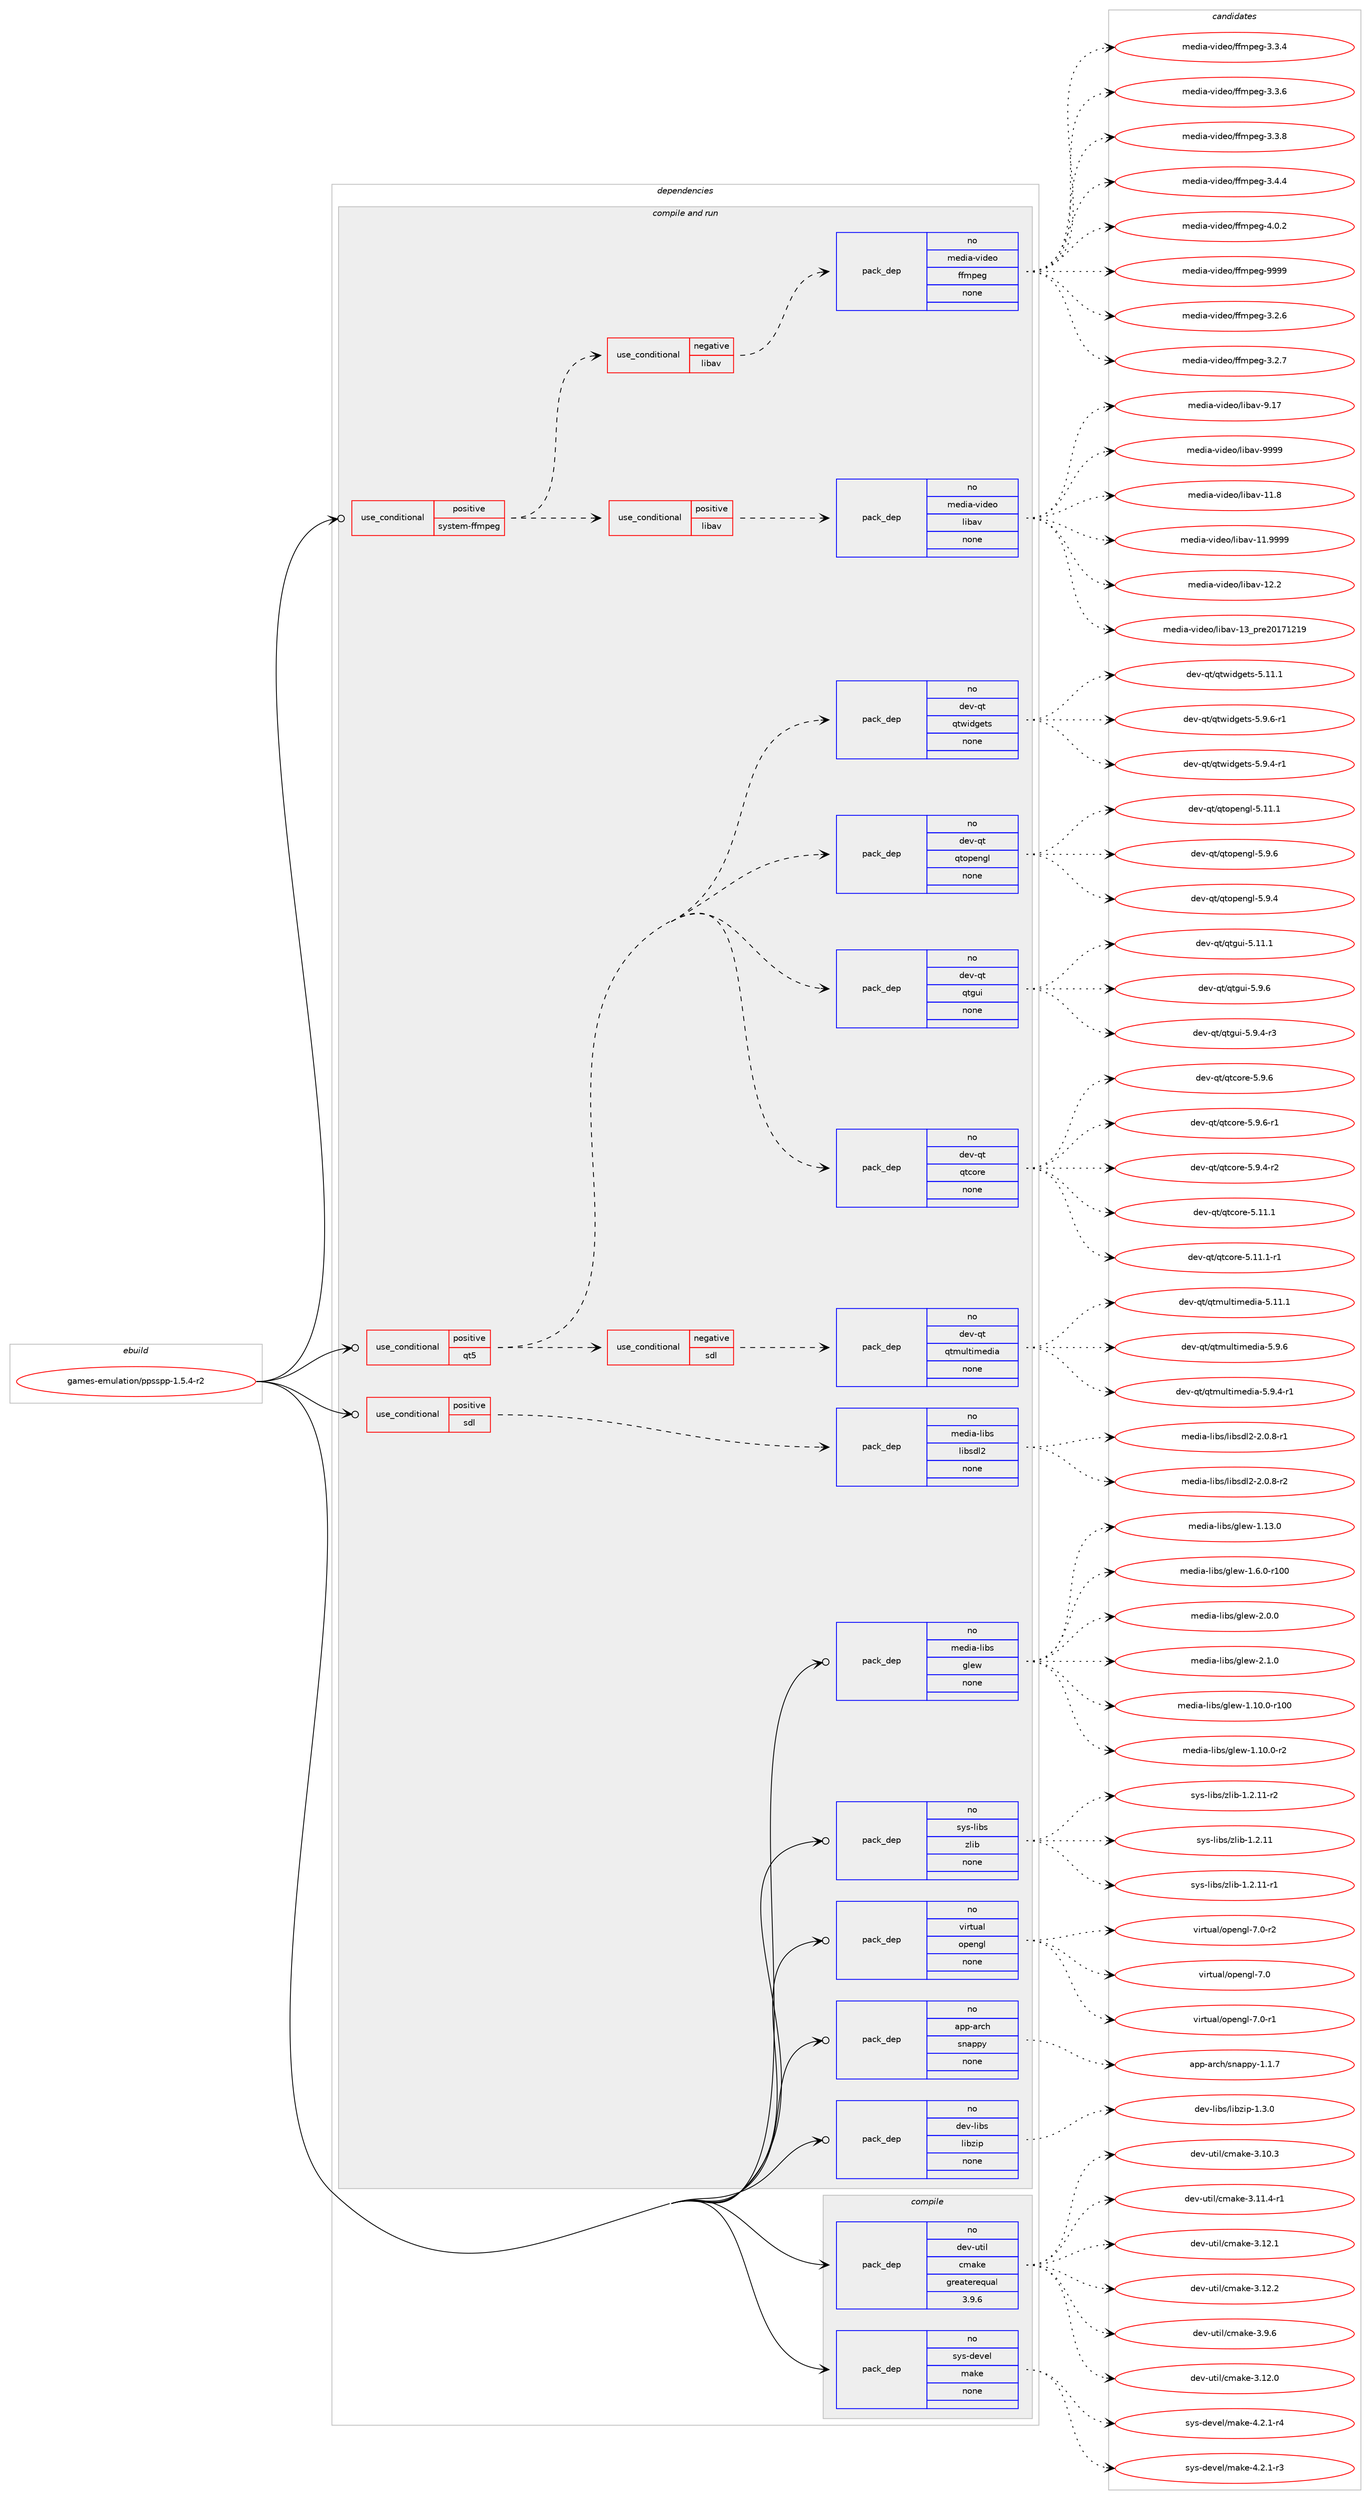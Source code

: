 digraph prolog {

# *************
# Graph options
# *************

newrank=true;
concentrate=true;
compound=true;
graph [rankdir=LR,fontname=Helvetica,fontsize=10,ranksep=1.5];#, ranksep=2.5, nodesep=0.2];
edge  [arrowhead=vee];
node  [fontname=Helvetica,fontsize=10];

# **********
# The ebuild
# **********

subgraph cluster_leftcol {
color=gray;
rank=same;
label=<<i>ebuild</i>>;
id [label="games-emulation/ppsspp-1.5.4-r2", color=red, width=4, href="../games-emulation/ppsspp-1.5.4-r2.svg"];
}

# ****************
# The dependencies
# ****************

subgraph cluster_midcol {
color=gray;
label=<<i>dependencies</i>>;
subgraph cluster_compile {
fillcolor="#eeeeee";
style=filled;
label=<<i>compile</i>>;
subgraph pack5302 {
dependency8124 [label=<<TABLE BORDER="0" CELLBORDER="1" CELLSPACING="0" CELLPADDING="4" WIDTH="220"><TR><TD ROWSPAN="6" CELLPADDING="30">pack_dep</TD></TR><TR><TD WIDTH="110">no</TD></TR><TR><TD>dev-util</TD></TR><TR><TD>cmake</TD></TR><TR><TD>greaterequal</TD></TR><TR><TD>3.9.6</TD></TR></TABLE>>, shape=none, color=blue];
}
id:e -> dependency8124:w [weight=20,style="solid",arrowhead="vee"];
subgraph pack5303 {
dependency8125 [label=<<TABLE BORDER="0" CELLBORDER="1" CELLSPACING="0" CELLPADDING="4" WIDTH="220"><TR><TD ROWSPAN="6" CELLPADDING="30">pack_dep</TD></TR><TR><TD WIDTH="110">no</TD></TR><TR><TD>sys-devel</TD></TR><TR><TD>make</TD></TR><TR><TD>none</TD></TR><TR><TD></TD></TR></TABLE>>, shape=none, color=blue];
}
id:e -> dependency8125:w [weight=20,style="solid",arrowhead="vee"];
}
subgraph cluster_compileandrun {
fillcolor="#eeeeee";
style=filled;
label=<<i>compile and run</i>>;
subgraph cond2683 {
dependency8126 [label=<<TABLE BORDER="0" CELLBORDER="1" CELLSPACING="0" CELLPADDING="4"><TR><TD ROWSPAN="3" CELLPADDING="10">use_conditional</TD></TR><TR><TD>positive</TD></TR><TR><TD>qt5</TD></TR></TABLE>>, shape=none, color=red];
subgraph pack5304 {
dependency8127 [label=<<TABLE BORDER="0" CELLBORDER="1" CELLSPACING="0" CELLPADDING="4" WIDTH="220"><TR><TD ROWSPAN="6" CELLPADDING="30">pack_dep</TD></TR><TR><TD WIDTH="110">no</TD></TR><TR><TD>dev-qt</TD></TR><TR><TD>qtcore</TD></TR><TR><TD>none</TD></TR><TR><TD></TD></TR></TABLE>>, shape=none, color=blue];
}
dependency8126:e -> dependency8127:w [weight=20,style="dashed",arrowhead="vee"];
subgraph pack5305 {
dependency8128 [label=<<TABLE BORDER="0" CELLBORDER="1" CELLSPACING="0" CELLPADDING="4" WIDTH="220"><TR><TD ROWSPAN="6" CELLPADDING="30">pack_dep</TD></TR><TR><TD WIDTH="110">no</TD></TR><TR><TD>dev-qt</TD></TR><TR><TD>qtgui</TD></TR><TR><TD>none</TD></TR><TR><TD></TD></TR></TABLE>>, shape=none, color=blue];
}
dependency8126:e -> dependency8128:w [weight=20,style="dashed",arrowhead="vee"];
subgraph pack5306 {
dependency8129 [label=<<TABLE BORDER="0" CELLBORDER="1" CELLSPACING="0" CELLPADDING="4" WIDTH="220"><TR><TD ROWSPAN="6" CELLPADDING="30">pack_dep</TD></TR><TR><TD WIDTH="110">no</TD></TR><TR><TD>dev-qt</TD></TR><TR><TD>qtopengl</TD></TR><TR><TD>none</TD></TR><TR><TD></TD></TR></TABLE>>, shape=none, color=blue];
}
dependency8126:e -> dependency8129:w [weight=20,style="dashed",arrowhead="vee"];
subgraph pack5307 {
dependency8130 [label=<<TABLE BORDER="0" CELLBORDER="1" CELLSPACING="0" CELLPADDING="4" WIDTH="220"><TR><TD ROWSPAN="6" CELLPADDING="30">pack_dep</TD></TR><TR><TD WIDTH="110">no</TD></TR><TR><TD>dev-qt</TD></TR><TR><TD>qtwidgets</TD></TR><TR><TD>none</TD></TR><TR><TD></TD></TR></TABLE>>, shape=none, color=blue];
}
dependency8126:e -> dependency8130:w [weight=20,style="dashed",arrowhead="vee"];
subgraph cond2684 {
dependency8131 [label=<<TABLE BORDER="0" CELLBORDER="1" CELLSPACING="0" CELLPADDING="4"><TR><TD ROWSPAN="3" CELLPADDING="10">use_conditional</TD></TR><TR><TD>negative</TD></TR><TR><TD>sdl</TD></TR></TABLE>>, shape=none, color=red];
subgraph pack5308 {
dependency8132 [label=<<TABLE BORDER="0" CELLBORDER="1" CELLSPACING="0" CELLPADDING="4" WIDTH="220"><TR><TD ROWSPAN="6" CELLPADDING="30">pack_dep</TD></TR><TR><TD WIDTH="110">no</TD></TR><TR><TD>dev-qt</TD></TR><TR><TD>qtmultimedia</TD></TR><TR><TD>none</TD></TR><TR><TD></TD></TR></TABLE>>, shape=none, color=blue];
}
dependency8131:e -> dependency8132:w [weight=20,style="dashed",arrowhead="vee"];
}
dependency8126:e -> dependency8131:w [weight=20,style="dashed",arrowhead="vee"];
}
id:e -> dependency8126:w [weight=20,style="solid",arrowhead="odotvee"];
subgraph cond2685 {
dependency8133 [label=<<TABLE BORDER="0" CELLBORDER="1" CELLSPACING="0" CELLPADDING="4"><TR><TD ROWSPAN="3" CELLPADDING="10">use_conditional</TD></TR><TR><TD>positive</TD></TR><TR><TD>sdl</TD></TR></TABLE>>, shape=none, color=red];
subgraph pack5309 {
dependency8134 [label=<<TABLE BORDER="0" CELLBORDER="1" CELLSPACING="0" CELLPADDING="4" WIDTH="220"><TR><TD ROWSPAN="6" CELLPADDING="30">pack_dep</TD></TR><TR><TD WIDTH="110">no</TD></TR><TR><TD>media-libs</TD></TR><TR><TD>libsdl2</TD></TR><TR><TD>none</TD></TR><TR><TD></TD></TR></TABLE>>, shape=none, color=blue];
}
dependency8133:e -> dependency8134:w [weight=20,style="dashed",arrowhead="vee"];
}
id:e -> dependency8133:w [weight=20,style="solid",arrowhead="odotvee"];
subgraph cond2686 {
dependency8135 [label=<<TABLE BORDER="0" CELLBORDER="1" CELLSPACING="0" CELLPADDING="4"><TR><TD ROWSPAN="3" CELLPADDING="10">use_conditional</TD></TR><TR><TD>positive</TD></TR><TR><TD>system-ffmpeg</TD></TR></TABLE>>, shape=none, color=red];
subgraph cond2687 {
dependency8136 [label=<<TABLE BORDER="0" CELLBORDER="1" CELLSPACING="0" CELLPADDING="4"><TR><TD ROWSPAN="3" CELLPADDING="10">use_conditional</TD></TR><TR><TD>negative</TD></TR><TR><TD>libav</TD></TR></TABLE>>, shape=none, color=red];
subgraph pack5310 {
dependency8137 [label=<<TABLE BORDER="0" CELLBORDER="1" CELLSPACING="0" CELLPADDING="4" WIDTH="220"><TR><TD ROWSPAN="6" CELLPADDING="30">pack_dep</TD></TR><TR><TD WIDTH="110">no</TD></TR><TR><TD>media-video</TD></TR><TR><TD>ffmpeg</TD></TR><TR><TD>none</TD></TR><TR><TD></TD></TR></TABLE>>, shape=none, color=blue];
}
dependency8136:e -> dependency8137:w [weight=20,style="dashed",arrowhead="vee"];
}
dependency8135:e -> dependency8136:w [weight=20,style="dashed",arrowhead="vee"];
subgraph cond2688 {
dependency8138 [label=<<TABLE BORDER="0" CELLBORDER="1" CELLSPACING="0" CELLPADDING="4"><TR><TD ROWSPAN="3" CELLPADDING="10">use_conditional</TD></TR><TR><TD>positive</TD></TR><TR><TD>libav</TD></TR></TABLE>>, shape=none, color=red];
subgraph pack5311 {
dependency8139 [label=<<TABLE BORDER="0" CELLBORDER="1" CELLSPACING="0" CELLPADDING="4" WIDTH="220"><TR><TD ROWSPAN="6" CELLPADDING="30">pack_dep</TD></TR><TR><TD WIDTH="110">no</TD></TR><TR><TD>media-video</TD></TR><TR><TD>libav</TD></TR><TR><TD>none</TD></TR><TR><TD></TD></TR></TABLE>>, shape=none, color=blue];
}
dependency8138:e -> dependency8139:w [weight=20,style="dashed",arrowhead="vee"];
}
dependency8135:e -> dependency8138:w [weight=20,style="dashed",arrowhead="vee"];
}
id:e -> dependency8135:w [weight=20,style="solid",arrowhead="odotvee"];
subgraph pack5312 {
dependency8140 [label=<<TABLE BORDER="0" CELLBORDER="1" CELLSPACING="0" CELLPADDING="4" WIDTH="220"><TR><TD ROWSPAN="6" CELLPADDING="30">pack_dep</TD></TR><TR><TD WIDTH="110">no</TD></TR><TR><TD>app-arch</TD></TR><TR><TD>snappy</TD></TR><TR><TD>none</TD></TR><TR><TD></TD></TR></TABLE>>, shape=none, color=blue];
}
id:e -> dependency8140:w [weight=20,style="solid",arrowhead="odotvee"];
subgraph pack5313 {
dependency8141 [label=<<TABLE BORDER="0" CELLBORDER="1" CELLSPACING="0" CELLPADDING="4" WIDTH="220"><TR><TD ROWSPAN="6" CELLPADDING="30">pack_dep</TD></TR><TR><TD WIDTH="110">no</TD></TR><TR><TD>dev-libs</TD></TR><TR><TD>libzip</TD></TR><TR><TD>none</TD></TR><TR><TD></TD></TR></TABLE>>, shape=none, color=blue];
}
id:e -> dependency8141:w [weight=20,style="solid",arrowhead="odotvee"];
subgraph pack5314 {
dependency8142 [label=<<TABLE BORDER="0" CELLBORDER="1" CELLSPACING="0" CELLPADDING="4" WIDTH="220"><TR><TD ROWSPAN="6" CELLPADDING="30">pack_dep</TD></TR><TR><TD WIDTH="110">no</TD></TR><TR><TD>media-libs</TD></TR><TR><TD>glew</TD></TR><TR><TD>none</TD></TR><TR><TD></TD></TR></TABLE>>, shape=none, color=blue];
}
id:e -> dependency8142:w [weight=20,style="solid",arrowhead="odotvee"];
subgraph pack5315 {
dependency8143 [label=<<TABLE BORDER="0" CELLBORDER="1" CELLSPACING="0" CELLPADDING="4" WIDTH="220"><TR><TD ROWSPAN="6" CELLPADDING="30">pack_dep</TD></TR><TR><TD WIDTH="110">no</TD></TR><TR><TD>sys-libs</TD></TR><TR><TD>zlib</TD></TR><TR><TD>none</TD></TR><TR><TD></TD></TR></TABLE>>, shape=none, color=blue];
}
id:e -> dependency8143:w [weight=20,style="solid",arrowhead="odotvee"];
subgraph pack5316 {
dependency8144 [label=<<TABLE BORDER="0" CELLBORDER="1" CELLSPACING="0" CELLPADDING="4" WIDTH="220"><TR><TD ROWSPAN="6" CELLPADDING="30">pack_dep</TD></TR><TR><TD WIDTH="110">no</TD></TR><TR><TD>virtual</TD></TR><TR><TD>opengl</TD></TR><TR><TD>none</TD></TR><TR><TD></TD></TR></TABLE>>, shape=none, color=blue];
}
id:e -> dependency8144:w [weight=20,style="solid",arrowhead="odotvee"];
}
subgraph cluster_run {
fillcolor="#eeeeee";
style=filled;
label=<<i>run</i>>;
}
}

# **************
# The candidates
# **************

subgraph cluster_choices {
rank=same;
color=gray;
label=<<i>candidates</i>>;

subgraph choice5302 {
color=black;
nodesep=1;
choice1001011184511711610510847991099710710145514649504648 [label="dev-util/cmake-3.12.0", color=red, width=4,href="../dev-util/cmake-3.12.0.svg"];
choice1001011184511711610510847991099710710145514649484651 [label="dev-util/cmake-3.10.3", color=red, width=4,href="../dev-util/cmake-3.10.3.svg"];
choice10010111845117116105108479910997107101455146494946524511449 [label="dev-util/cmake-3.11.4-r1", color=red, width=4,href="../dev-util/cmake-3.11.4-r1.svg"];
choice1001011184511711610510847991099710710145514649504649 [label="dev-util/cmake-3.12.1", color=red, width=4,href="../dev-util/cmake-3.12.1.svg"];
choice1001011184511711610510847991099710710145514649504650 [label="dev-util/cmake-3.12.2", color=red, width=4,href="../dev-util/cmake-3.12.2.svg"];
choice10010111845117116105108479910997107101455146574654 [label="dev-util/cmake-3.9.6", color=red, width=4,href="../dev-util/cmake-3.9.6.svg"];
dependency8124:e -> choice1001011184511711610510847991099710710145514649504648:w [style=dotted,weight="100"];
dependency8124:e -> choice1001011184511711610510847991099710710145514649484651:w [style=dotted,weight="100"];
dependency8124:e -> choice10010111845117116105108479910997107101455146494946524511449:w [style=dotted,weight="100"];
dependency8124:e -> choice1001011184511711610510847991099710710145514649504649:w [style=dotted,weight="100"];
dependency8124:e -> choice1001011184511711610510847991099710710145514649504650:w [style=dotted,weight="100"];
dependency8124:e -> choice10010111845117116105108479910997107101455146574654:w [style=dotted,weight="100"];
}
subgraph choice5303 {
color=black;
nodesep=1;
choice1151211154510010111810110847109971071014552465046494511451 [label="sys-devel/make-4.2.1-r3", color=red, width=4,href="../sys-devel/make-4.2.1-r3.svg"];
choice1151211154510010111810110847109971071014552465046494511452 [label="sys-devel/make-4.2.1-r4", color=red, width=4,href="../sys-devel/make-4.2.1-r4.svg"];
dependency8125:e -> choice1151211154510010111810110847109971071014552465046494511451:w [style=dotted,weight="100"];
dependency8125:e -> choice1151211154510010111810110847109971071014552465046494511452:w [style=dotted,weight="100"];
}
subgraph choice5304 {
color=black;
nodesep=1;
choice1001011184511311647113116991111141014553465746524511450 [label="dev-qt/qtcore-5.9.4-r2", color=red, width=4,href="../dev-qt/qtcore-5.9.4-r2.svg"];
choice10010111845113116471131169911111410145534649494649 [label="dev-qt/qtcore-5.11.1", color=red, width=4,href="../dev-qt/qtcore-5.11.1.svg"];
choice100101118451131164711311699111114101455346494946494511449 [label="dev-qt/qtcore-5.11.1-r1", color=red, width=4,href="../dev-qt/qtcore-5.11.1-r1.svg"];
choice100101118451131164711311699111114101455346574654 [label="dev-qt/qtcore-5.9.6", color=red, width=4,href="../dev-qt/qtcore-5.9.6.svg"];
choice1001011184511311647113116991111141014553465746544511449 [label="dev-qt/qtcore-5.9.6-r1", color=red, width=4,href="../dev-qt/qtcore-5.9.6-r1.svg"];
dependency8127:e -> choice1001011184511311647113116991111141014553465746524511450:w [style=dotted,weight="100"];
dependency8127:e -> choice10010111845113116471131169911111410145534649494649:w [style=dotted,weight="100"];
dependency8127:e -> choice100101118451131164711311699111114101455346494946494511449:w [style=dotted,weight="100"];
dependency8127:e -> choice100101118451131164711311699111114101455346574654:w [style=dotted,weight="100"];
dependency8127:e -> choice1001011184511311647113116991111141014553465746544511449:w [style=dotted,weight="100"];
}
subgraph choice5305 {
color=black;
nodesep=1;
choice10010111845113116471131161031171054553465746524511451 [label="dev-qt/qtgui-5.9.4-r3", color=red, width=4,href="../dev-qt/qtgui-5.9.4-r3.svg"];
choice100101118451131164711311610311710545534649494649 [label="dev-qt/qtgui-5.11.1", color=red, width=4,href="../dev-qt/qtgui-5.11.1.svg"];
choice1001011184511311647113116103117105455346574654 [label="dev-qt/qtgui-5.9.6", color=red, width=4,href="../dev-qt/qtgui-5.9.6.svg"];
dependency8128:e -> choice10010111845113116471131161031171054553465746524511451:w [style=dotted,weight="100"];
dependency8128:e -> choice100101118451131164711311610311710545534649494649:w [style=dotted,weight="100"];
dependency8128:e -> choice1001011184511311647113116103117105455346574654:w [style=dotted,weight="100"];
}
subgraph choice5306 {
color=black;
nodesep=1;
choice1001011184511311647113116111112101110103108455346574652 [label="dev-qt/qtopengl-5.9.4", color=red, width=4,href="../dev-qt/qtopengl-5.9.4.svg"];
choice100101118451131164711311611111210111010310845534649494649 [label="dev-qt/qtopengl-5.11.1", color=red, width=4,href="../dev-qt/qtopengl-5.11.1.svg"];
choice1001011184511311647113116111112101110103108455346574654 [label="dev-qt/qtopengl-5.9.6", color=red, width=4,href="../dev-qt/qtopengl-5.9.6.svg"];
dependency8129:e -> choice1001011184511311647113116111112101110103108455346574652:w [style=dotted,weight="100"];
dependency8129:e -> choice100101118451131164711311611111210111010310845534649494649:w [style=dotted,weight="100"];
dependency8129:e -> choice1001011184511311647113116111112101110103108455346574654:w [style=dotted,weight="100"];
}
subgraph choice5307 {
color=black;
nodesep=1;
choice10010111845113116471131161191051001031011161154553465746524511449 [label="dev-qt/qtwidgets-5.9.4-r1", color=red, width=4,href="../dev-qt/qtwidgets-5.9.4-r1.svg"];
choice100101118451131164711311611910510010310111611545534649494649 [label="dev-qt/qtwidgets-5.11.1", color=red, width=4,href="../dev-qt/qtwidgets-5.11.1.svg"];
choice10010111845113116471131161191051001031011161154553465746544511449 [label="dev-qt/qtwidgets-5.9.6-r1", color=red, width=4,href="../dev-qt/qtwidgets-5.9.6-r1.svg"];
dependency8130:e -> choice10010111845113116471131161191051001031011161154553465746524511449:w [style=dotted,weight="100"];
dependency8130:e -> choice100101118451131164711311611910510010310111611545534649494649:w [style=dotted,weight="100"];
dependency8130:e -> choice10010111845113116471131161191051001031011161154553465746544511449:w [style=dotted,weight="100"];
}
subgraph choice5308 {
color=black;
nodesep=1;
choice1001011184511311647113116109117108116105109101100105974553465746524511449 [label="dev-qt/qtmultimedia-5.9.4-r1", color=red, width=4,href="../dev-qt/qtmultimedia-5.9.4-r1.svg"];
choice10010111845113116471131161091171081161051091011001059745534649494649 [label="dev-qt/qtmultimedia-5.11.1", color=red, width=4,href="../dev-qt/qtmultimedia-5.11.1.svg"];
choice100101118451131164711311610911710811610510910110010597455346574654 [label="dev-qt/qtmultimedia-5.9.6", color=red, width=4,href="../dev-qt/qtmultimedia-5.9.6.svg"];
dependency8132:e -> choice1001011184511311647113116109117108116105109101100105974553465746524511449:w [style=dotted,weight="100"];
dependency8132:e -> choice10010111845113116471131161091171081161051091011001059745534649494649:w [style=dotted,weight="100"];
dependency8132:e -> choice100101118451131164711311610911710811610510910110010597455346574654:w [style=dotted,weight="100"];
}
subgraph choice5309 {
color=black;
nodesep=1;
choice1091011001059745108105981154710810598115100108504550464846564511449 [label="media-libs/libsdl2-2.0.8-r1", color=red, width=4,href="../media-libs/libsdl2-2.0.8-r1.svg"];
choice1091011001059745108105981154710810598115100108504550464846564511450 [label="media-libs/libsdl2-2.0.8-r2", color=red, width=4,href="../media-libs/libsdl2-2.0.8-r2.svg"];
dependency8134:e -> choice1091011001059745108105981154710810598115100108504550464846564511449:w [style=dotted,weight="100"];
dependency8134:e -> choice1091011001059745108105981154710810598115100108504550464846564511450:w [style=dotted,weight="100"];
}
subgraph choice5310 {
color=black;
nodesep=1;
choice109101100105974511810510010111147102102109112101103455146504654 [label="media-video/ffmpeg-3.2.6", color=red, width=4,href="../media-video/ffmpeg-3.2.6.svg"];
choice109101100105974511810510010111147102102109112101103455146504655 [label="media-video/ffmpeg-3.2.7", color=red, width=4,href="../media-video/ffmpeg-3.2.7.svg"];
choice109101100105974511810510010111147102102109112101103455146514652 [label="media-video/ffmpeg-3.3.4", color=red, width=4,href="../media-video/ffmpeg-3.3.4.svg"];
choice109101100105974511810510010111147102102109112101103455146514654 [label="media-video/ffmpeg-3.3.6", color=red, width=4,href="../media-video/ffmpeg-3.3.6.svg"];
choice109101100105974511810510010111147102102109112101103455146514656 [label="media-video/ffmpeg-3.3.8", color=red, width=4,href="../media-video/ffmpeg-3.3.8.svg"];
choice109101100105974511810510010111147102102109112101103455146524652 [label="media-video/ffmpeg-3.4.4", color=red, width=4,href="../media-video/ffmpeg-3.4.4.svg"];
choice109101100105974511810510010111147102102109112101103455246484650 [label="media-video/ffmpeg-4.0.2", color=red, width=4,href="../media-video/ffmpeg-4.0.2.svg"];
choice1091011001059745118105100101111471021021091121011034557575757 [label="media-video/ffmpeg-9999", color=red, width=4,href="../media-video/ffmpeg-9999.svg"];
dependency8137:e -> choice109101100105974511810510010111147102102109112101103455146504654:w [style=dotted,weight="100"];
dependency8137:e -> choice109101100105974511810510010111147102102109112101103455146504655:w [style=dotted,weight="100"];
dependency8137:e -> choice109101100105974511810510010111147102102109112101103455146514652:w [style=dotted,weight="100"];
dependency8137:e -> choice109101100105974511810510010111147102102109112101103455146514654:w [style=dotted,weight="100"];
dependency8137:e -> choice109101100105974511810510010111147102102109112101103455146514656:w [style=dotted,weight="100"];
dependency8137:e -> choice109101100105974511810510010111147102102109112101103455146524652:w [style=dotted,weight="100"];
dependency8137:e -> choice109101100105974511810510010111147102102109112101103455246484650:w [style=dotted,weight="100"];
dependency8137:e -> choice1091011001059745118105100101111471021021091121011034557575757:w [style=dotted,weight="100"];
}
subgraph choice5311 {
color=black;
nodesep=1;
choice10910110010597451181051001011114710810598971184549494656 [label="media-video/libav-11.8", color=red, width=4,href="../media-video/libav-11.8.svg"];
choice10910110010597451181051001011114710810598971184549494657575757 [label="media-video/libav-11.9999", color=red, width=4,href="../media-video/libav-11.9999.svg"];
choice10910110010597451181051001011114710810598971184549504650 [label="media-video/libav-12.2", color=red, width=4,href="../media-video/libav-12.2.svg"];
choice1091011001059745118105100101111471081059897118454951951121141015048495549504957 [label="media-video/libav-13_pre20171219", color=red, width=4,href="../media-video/libav-13_pre20171219.svg"];
choice10910110010597451181051001011114710810598971184557464955 [label="media-video/libav-9.17", color=red, width=4,href="../media-video/libav-9.17.svg"];
choice10910110010597451181051001011114710810598971184557575757 [label="media-video/libav-9999", color=red, width=4,href="../media-video/libav-9999.svg"];
dependency8139:e -> choice10910110010597451181051001011114710810598971184549494656:w [style=dotted,weight="100"];
dependency8139:e -> choice10910110010597451181051001011114710810598971184549494657575757:w [style=dotted,weight="100"];
dependency8139:e -> choice10910110010597451181051001011114710810598971184549504650:w [style=dotted,weight="100"];
dependency8139:e -> choice1091011001059745118105100101111471081059897118454951951121141015048495549504957:w [style=dotted,weight="100"];
dependency8139:e -> choice10910110010597451181051001011114710810598971184557464955:w [style=dotted,weight="100"];
dependency8139:e -> choice10910110010597451181051001011114710810598971184557575757:w [style=dotted,weight="100"];
}
subgraph choice5312 {
color=black;
nodesep=1;
choice971121124597114991044711511097112112121454946494655 [label="app-arch/snappy-1.1.7", color=red, width=4,href="../app-arch/snappy-1.1.7.svg"];
dependency8140:e -> choice971121124597114991044711511097112112121454946494655:w [style=dotted,weight="100"];
}
subgraph choice5313 {
color=black;
nodesep=1;
choice10010111845108105981154710810598122105112454946514648 [label="dev-libs/libzip-1.3.0", color=red, width=4,href="../dev-libs/libzip-1.3.0.svg"];
dependency8141:e -> choice10010111845108105981154710810598122105112454946514648:w [style=dotted,weight="100"];
}
subgraph choice5314 {
color=black;
nodesep=1;
choice109101100105974510810598115471031081011194549464948464845114494848 [label="media-libs/glew-1.10.0-r100", color=red, width=4,href="../media-libs/glew-1.10.0-r100.svg"];
choice10910110010597451081059811547103108101119454946494846484511450 [label="media-libs/glew-1.10.0-r2", color=red, width=4,href="../media-libs/glew-1.10.0-r2.svg"];
choice1091011001059745108105981154710310810111945494649514648 [label="media-libs/glew-1.13.0", color=red, width=4,href="../media-libs/glew-1.13.0.svg"];
choice1091011001059745108105981154710310810111945494654464845114494848 [label="media-libs/glew-1.6.0-r100", color=red, width=4,href="../media-libs/glew-1.6.0-r100.svg"];
choice10910110010597451081059811547103108101119455046484648 [label="media-libs/glew-2.0.0", color=red, width=4,href="../media-libs/glew-2.0.0.svg"];
choice10910110010597451081059811547103108101119455046494648 [label="media-libs/glew-2.1.0", color=red, width=4,href="../media-libs/glew-2.1.0.svg"];
dependency8142:e -> choice109101100105974510810598115471031081011194549464948464845114494848:w [style=dotted,weight="100"];
dependency8142:e -> choice10910110010597451081059811547103108101119454946494846484511450:w [style=dotted,weight="100"];
dependency8142:e -> choice1091011001059745108105981154710310810111945494649514648:w [style=dotted,weight="100"];
dependency8142:e -> choice1091011001059745108105981154710310810111945494654464845114494848:w [style=dotted,weight="100"];
dependency8142:e -> choice10910110010597451081059811547103108101119455046484648:w [style=dotted,weight="100"];
dependency8142:e -> choice10910110010597451081059811547103108101119455046494648:w [style=dotted,weight="100"];
}
subgraph choice5315 {
color=black;
nodesep=1;
choice1151211154510810598115471221081059845494650464949 [label="sys-libs/zlib-1.2.11", color=red, width=4,href="../sys-libs/zlib-1.2.11.svg"];
choice11512111545108105981154712210810598454946504649494511449 [label="sys-libs/zlib-1.2.11-r1", color=red, width=4,href="../sys-libs/zlib-1.2.11-r1.svg"];
choice11512111545108105981154712210810598454946504649494511450 [label="sys-libs/zlib-1.2.11-r2", color=red, width=4,href="../sys-libs/zlib-1.2.11-r2.svg"];
dependency8143:e -> choice1151211154510810598115471221081059845494650464949:w [style=dotted,weight="100"];
dependency8143:e -> choice11512111545108105981154712210810598454946504649494511449:w [style=dotted,weight="100"];
dependency8143:e -> choice11512111545108105981154712210810598454946504649494511450:w [style=dotted,weight="100"];
}
subgraph choice5316 {
color=black;
nodesep=1;
choice118105114116117971084711111210111010310845554648 [label="virtual/opengl-7.0", color=red, width=4,href="../virtual/opengl-7.0.svg"];
choice1181051141161179710847111112101110103108455546484511449 [label="virtual/opengl-7.0-r1", color=red, width=4,href="../virtual/opengl-7.0-r1.svg"];
choice1181051141161179710847111112101110103108455546484511450 [label="virtual/opengl-7.0-r2", color=red, width=4,href="../virtual/opengl-7.0-r2.svg"];
dependency8144:e -> choice118105114116117971084711111210111010310845554648:w [style=dotted,weight="100"];
dependency8144:e -> choice1181051141161179710847111112101110103108455546484511449:w [style=dotted,weight="100"];
dependency8144:e -> choice1181051141161179710847111112101110103108455546484511450:w [style=dotted,weight="100"];
}
}

}

